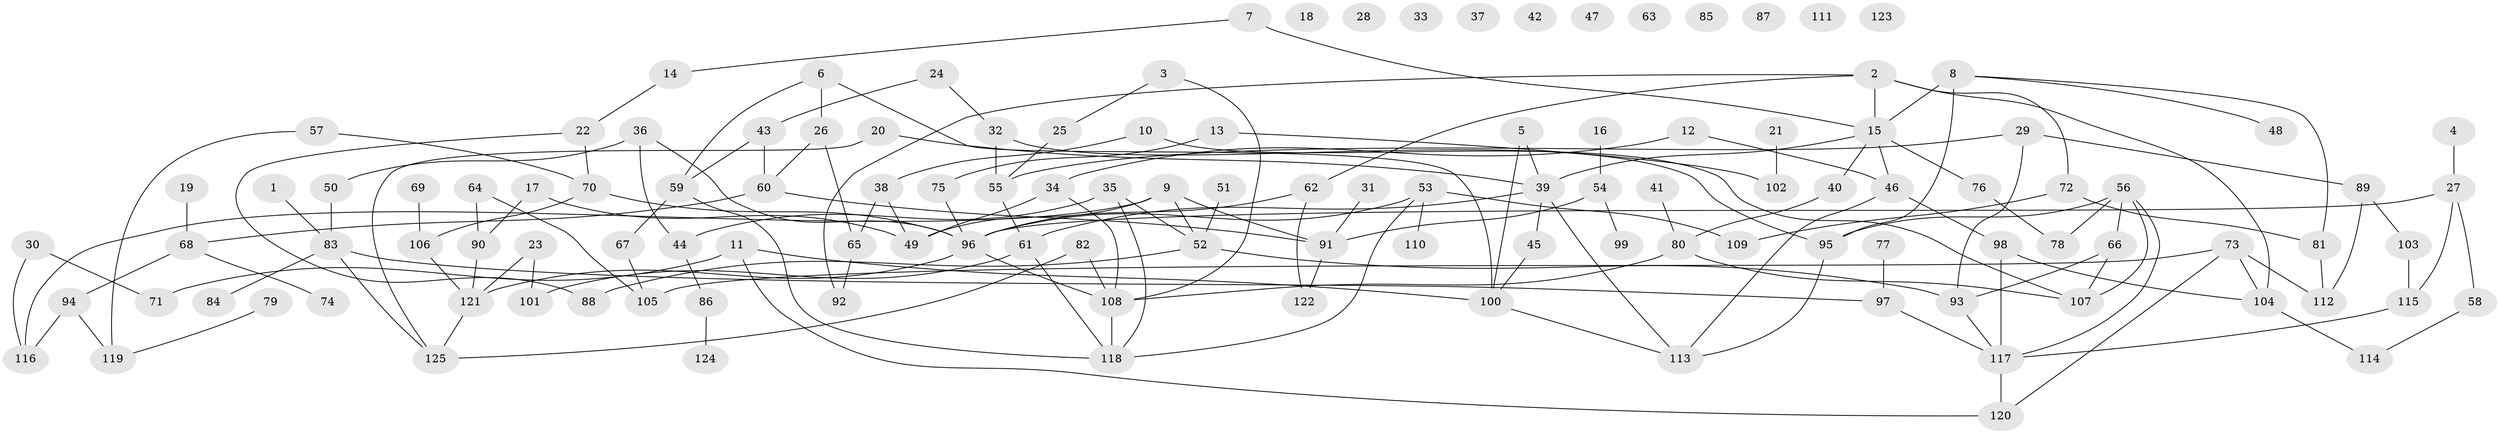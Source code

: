 // Generated by graph-tools (version 1.1) at 2025/33/03/09/25 02:33:29]
// undirected, 125 vertices, 164 edges
graph export_dot {
graph [start="1"]
  node [color=gray90,style=filled];
  1;
  2;
  3;
  4;
  5;
  6;
  7;
  8;
  9;
  10;
  11;
  12;
  13;
  14;
  15;
  16;
  17;
  18;
  19;
  20;
  21;
  22;
  23;
  24;
  25;
  26;
  27;
  28;
  29;
  30;
  31;
  32;
  33;
  34;
  35;
  36;
  37;
  38;
  39;
  40;
  41;
  42;
  43;
  44;
  45;
  46;
  47;
  48;
  49;
  50;
  51;
  52;
  53;
  54;
  55;
  56;
  57;
  58;
  59;
  60;
  61;
  62;
  63;
  64;
  65;
  66;
  67;
  68;
  69;
  70;
  71;
  72;
  73;
  74;
  75;
  76;
  77;
  78;
  79;
  80;
  81;
  82;
  83;
  84;
  85;
  86;
  87;
  88;
  89;
  90;
  91;
  92;
  93;
  94;
  95;
  96;
  97;
  98;
  99;
  100;
  101;
  102;
  103;
  104;
  105;
  106;
  107;
  108;
  109;
  110;
  111;
  112;
  113;
  114;
  115;
  116;
  117;
  118;
  119;
  120;
  121;
  122;
  123;
  124;
  125;
  1 -- 83;
  2 -- 15;
  2 -- 62;
  2 -- 72;
  2 -- 92;
  2 -- 104;
  3 -- 25;
  3 -- 108;
  4 -- 27;
  5 -- 39;
  5 -- 100;
  6 -- 26;
  6 -- 59;
  6 -- 100;
  7 -- 14;
  7 -- 15;
  8 -- 15;
  8 -- 48;
  8 -- 81;
  8 -- 95;
  9 -- 49;
  9 -- 52;
  9 -- 91;
  9 -- 116;
  10 -- 38;
  10 -- 107;
  11 -- 71;
  11 -- 100;
  11 -- 120;
  12 -- 34;
  12 -- 46;
  13 -- 75;
  13 -- 102;
  14 -- 22;
  15 -- 39;
  15 -- 40;
  15 -- 46;
  15 -- 76;
  16 -- 54;
  17 -- 49;
  17 -- 90;
  19 -- 68;
  20 -- 39;
  20 -- 125;
  21 -- 102;
  22 -- 70;
  22 -- 88;
  23 -- 101;
  23 -- 121;
  24 -- 32;
  24 -- 43;
  25 -- 55;
  26 -- 60;
  26 -- 65;
  27 -- 58;
  27 -- 96;
  27 -- 115;
  29 -- 55;
  29 -- 89;
  29 -- 93;
  30 -- 71;
  30 -- 116;
  31 -- 91;
  32 -- 55;
  32 -- 95;
  34 -- 49;
  34 -- 108;
  35 -- 44;
  35 -- 52;
  35 -- 118;
  36 -- 44;
  36 -- 50;
  36 -- 96;
  38 -- 49;
  38 -- 65;
  39 -- 45;
  39 -- 61;
  39 -- 113;
  40 -- 80;
  41 -- 80;
  43 -- 59;
  43 -- 60;
  44 -- 86;
  45 -- 100;
  46 -- 98;
  46 -- 113;
  50 -- 83;
  51 -- 52;
  52 -- 88;
  52 -- 93;
  53 -- 96;
  53 -- 109;
  53 -- 110;
  53 -- 118;
  54 -- 91;
  54 -- 99;
  55 -- 61;
  56 -- 66;
  56 -- 78;
  56 -- 95;
  56 -- 107;
  56 -- 117;
  57 -- 70;
  57 -- 119;
  58 -- 114;
  59 -- 67;
  59 -- 118;
  60 -- 68;
  60 -- 91;
  61 -- 101;
  61 -- 118;
  62 -- 96;
  62 -- 122;
  64 -- 90;
  64 -- 105;
  65 -- 92;
  66 -- 93;
  66 -- 107;
  67 -- 105;
  68 -- 74;
  68 -- 94;
  69 -- 106;
  70 -- 96;
  70 -- 106;
  72 -- 81;
  72 -- 109;
  73 -- 104;
  73 -- 105;
  73 -- 112;
  73 -- 120;
  75 -- 96;
  76 -- 78;
  77 -- 97;
  79 -- 119;
  80 -- 107;
  80 -- 108;
  81 -- 112;
  82 -- 108;
  82 -- 125;
  83 -- 84;
  83 -- 97;
  83 -- 125;
  86 -- 124;
  89 -- 103;
  89 -- 112;
  90 -- 121;
  91 -- 122;
  93 -- 117;
  94 -- 116;
  94 -- 119;
  95 -- 113;
  96 -- 108;
  96 -- 121;
  97 -- 117;
  98 -- 104;
  98 -- 117;
  100 -- 113;
  103 -- 115;
  104 -- 114;
  106 -- 121;
  108 -- 118;
  115 -- 117;
  117 -- 120;
  121 -- 125;
}

